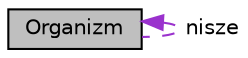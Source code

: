 digraph "Organizm"
{
 // LATEX_PDF_SIZE
  edge [fontname="Helvetica",fontsize="10",labelfontname="Helvetica",labelfontsize="10"];
  node [fontname="Helvetica",fontsize="10",shape=record];
  Node1 [label="Organizm",height=0.2,width=0.4,color="black", fillcolor="grey75", style="filled", fontcolor="black",tooltip="Klasa Organizm, która jest dziedziczona przez podklasy gatunków."];
  Node1 -> Node1 [dir="back",color="darkorchid3",fontsize="10",style="dashed",label=" nisze" ,fontname="Helvetica"];
}
